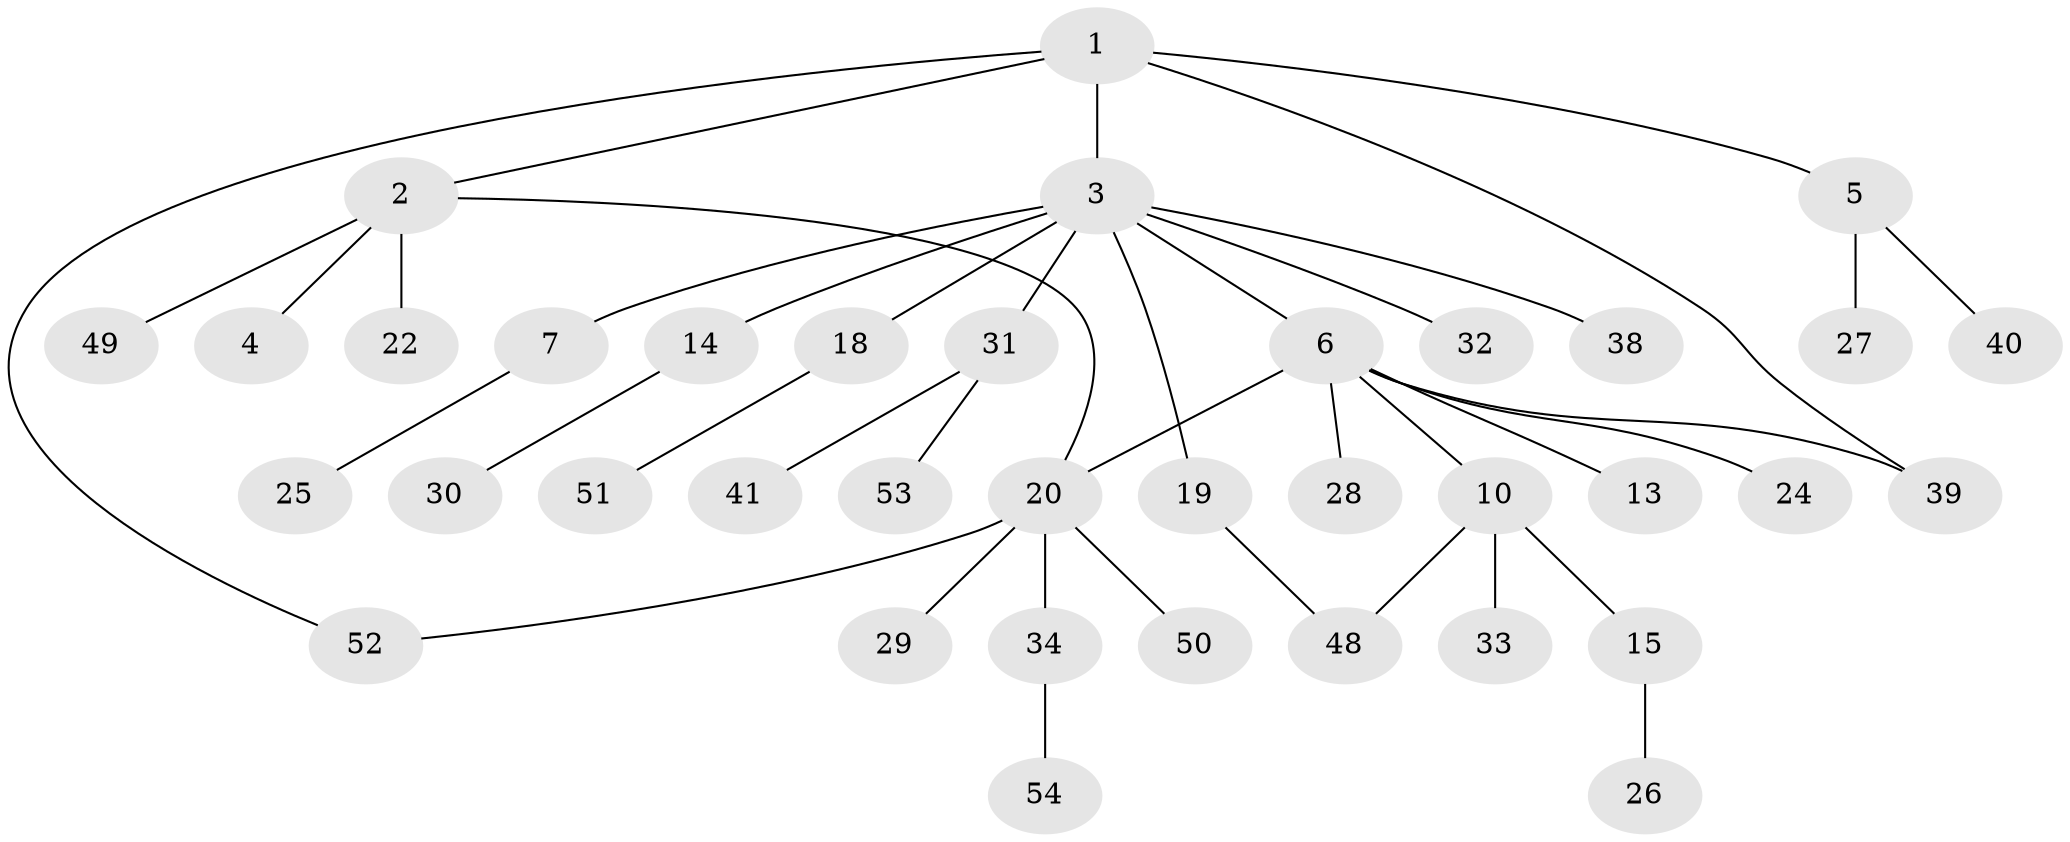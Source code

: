 // Generated by graph-tools (version 1.1) at 2025/23/03/03/25 07:23:32]
// undirected, 37 vertices, 40 edges
graph export_dot {
graph [start="1"]
  node [color=gray90,style=filled];
  1 [super="+56"];
  2 [super="+17"];
  3 [super="+8"];
  4;
  5 [super="+9"];
  6 [super="+11"];
  7 [super="+23"];
  10 [super="+12"];
  13 [super="+16"];
  14 [super="+58"];
  15 [super="+36"];
  18 [super="+44"];
  19 [super="+35"];
  20 [super="+21"];
  22 [super="+45"];
  24;
  25 [super="+37"];
  26;
  27 [super="+46"];
  28;
  29 [super="+43"];
  30;
  31;
  32;
  33 [super="+47"];
  34;
  38;
  39 [super="+42"];
  40;
  41 [super="+57"];
  48;
  49;
  50;
  51;
  52;
  53 [super="+59"];
  54 [super="+55"];
  1 -- 2;
  1 -- 3;
  1 -- 5;
  1 -- 52;
  1 -- 39;
  2 -- 4;
  2 -- 20;
  2 -- 22;
  2 -- 49;
  3 -- 6;
  3 -- 7;
  3 -- 31;
  3 -- 32;
  3 -- 18;
  3 -- 19;
  3 -- 38;
  3 -- 14;
  5 -- 27;
  5 -- 40;
  6 -- 10;
  6 -- 24;
  6 -- 20;
  6 -- 28;
  6 -- 13;
  6 -- 39;
  7 -- 25;
  10 -- 48;
  10 -- 33;
  10 -- 15;
  14 -- 30;
  15 -- 26;
  18 -- 51;
  19 -- 48;
  20 -- 29;
  20 -- 50;
  20 -- 34;
  20 -- 52;
  31 -- 41;
  31 -- 53;
  34 -- 54;
}
